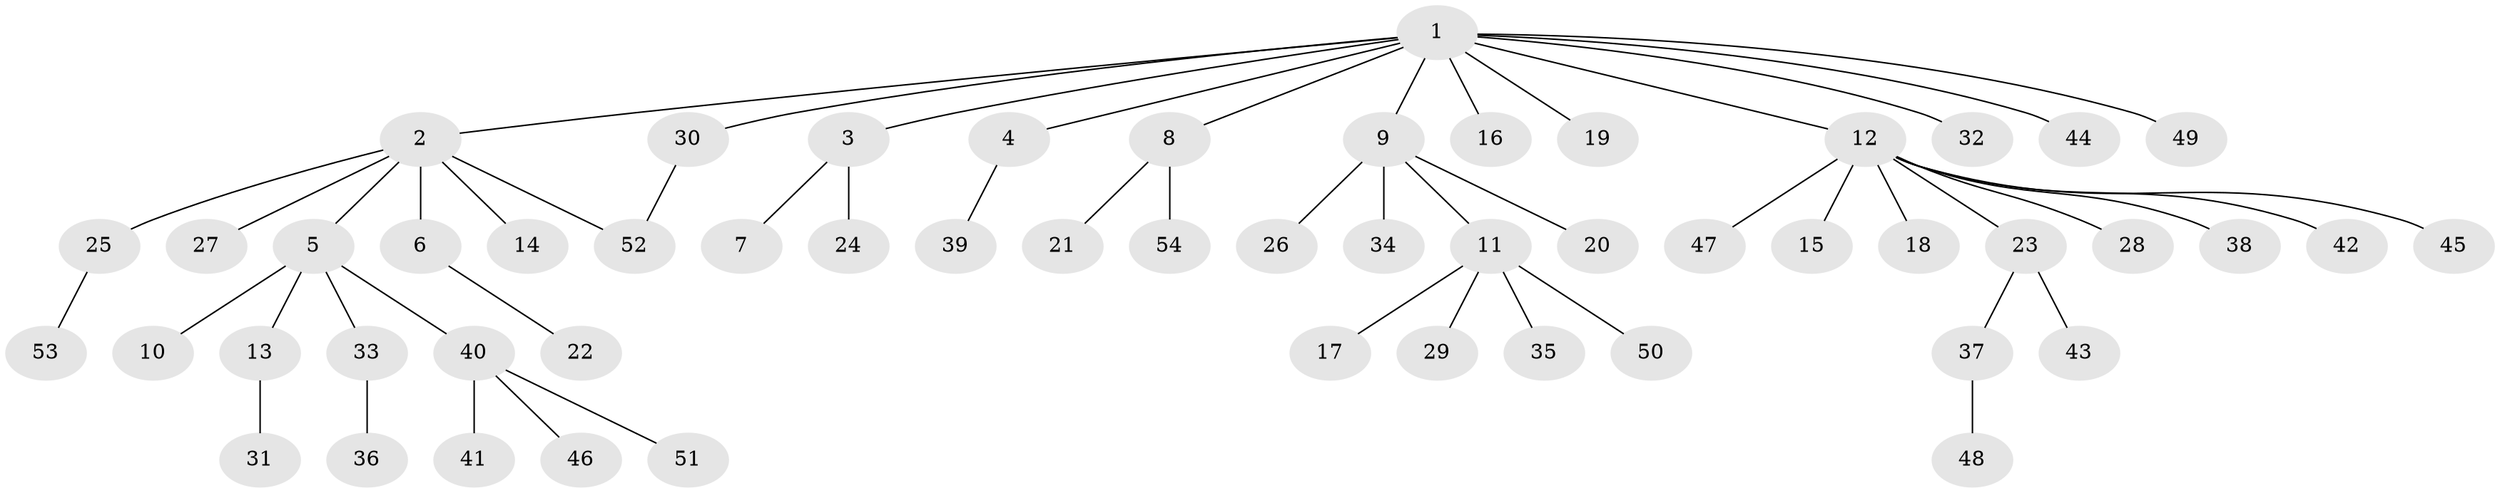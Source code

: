// Generated by graph-tools (version 1.1) at 2025/48/03/09/25 04:48:03]
// undirected, 54 vertices, 54 edges
graph export_dot {
graph [start="1"]
  node [color=gray90,style=filled];
  1;
  2;
  3;
  4;
  5;
  6;
  7;
  8;
  9;
  10;
  11;
  12;
  13;
  14;
  15;
  16;
  17;
  18;
  19;
  20;
  21;
  22;
  23;
  24;
  25;
  26;
  27;
  28;
  29;
  30;
  31;
  32;
  33;
  34;
  35;
  36;
  37;
  38;
  39;
  40;
  41;
  42;
  43;
  44;
  45;
  46;
  47;
  48;
  49;
  50;
  51;
  52;
  53;
  54;
  1 -- 2;
  1 -- 3;
  1 -- 4;
  1 -- 8;
  1 -- 9;
  1 -- 12;
  1 -- 16;
  1 -- 19;
  1 -- 30;
  1 -- 32;
  1 -- 44;
  1 -- 49;
  2 -- 5;
  2 -- 6;
  2 -- 14;
  2 -- 25;
  2 -- 27;
  2 -- 52;
  3 -- 7;
  3 -- 24;
  4 -- 39;
  5 -- 10;
  5 -- 13;
  5 -- 33;
  5 -- 40;
  6 -- 22;
  8 -- 21;
  8 -- 54;
  9 -- 11;
  9 -- 20;
  9 -- 26;
  9 -- 34;
  11 -- 17;
  11 -- 29;
  11 -- 35;
  11 -- 50;
  12 -- 15;
  12 -- 18;
  12 -- 23;
  12 -- 28;
  12 -- 38;
  12 -- 42;
  12 -- 45;
  12 -- 47;
  13 -- 31;
  23 -- 37;
  23 -- 43;
  25 -- 53;
  30 -- 52;
  33 -- 36;
  37 -- 48;
  40 -- 41;
  40 -- 46;
  40 -- 51;
}
